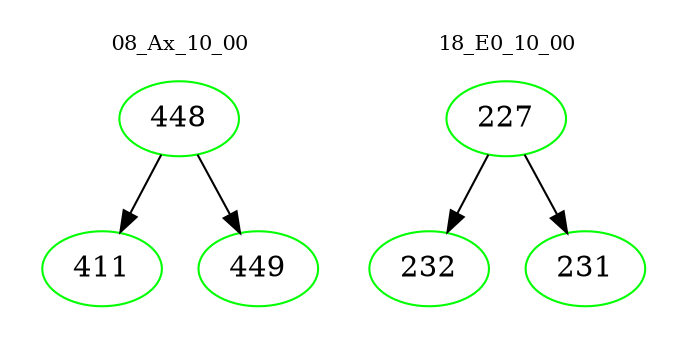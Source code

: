 digraph{
subgraph cluster_0 {
color = white
label = "08_Ax_10_00";
fontsize=10;
T0_448 [label="448", color="green"]
T0_448 -> T0_411 [color="black"]
T0_411 [label="411", color="green"]
T0_448 -> T0_449 [color="black"]
T0_449 [label="449", color="green"]
}
subgraph cluster_1 {
color = white
label = "18_E0_10_00";
fontsize=10;
T1_227 [label="227", color="green"]
T1_227 -> T1_232 [color="black"]
T1_232 [label="232", color="green"]
T1_227 -> T1_231 [color="black"]
T1_231 [label="231", color="green"]
}
}
